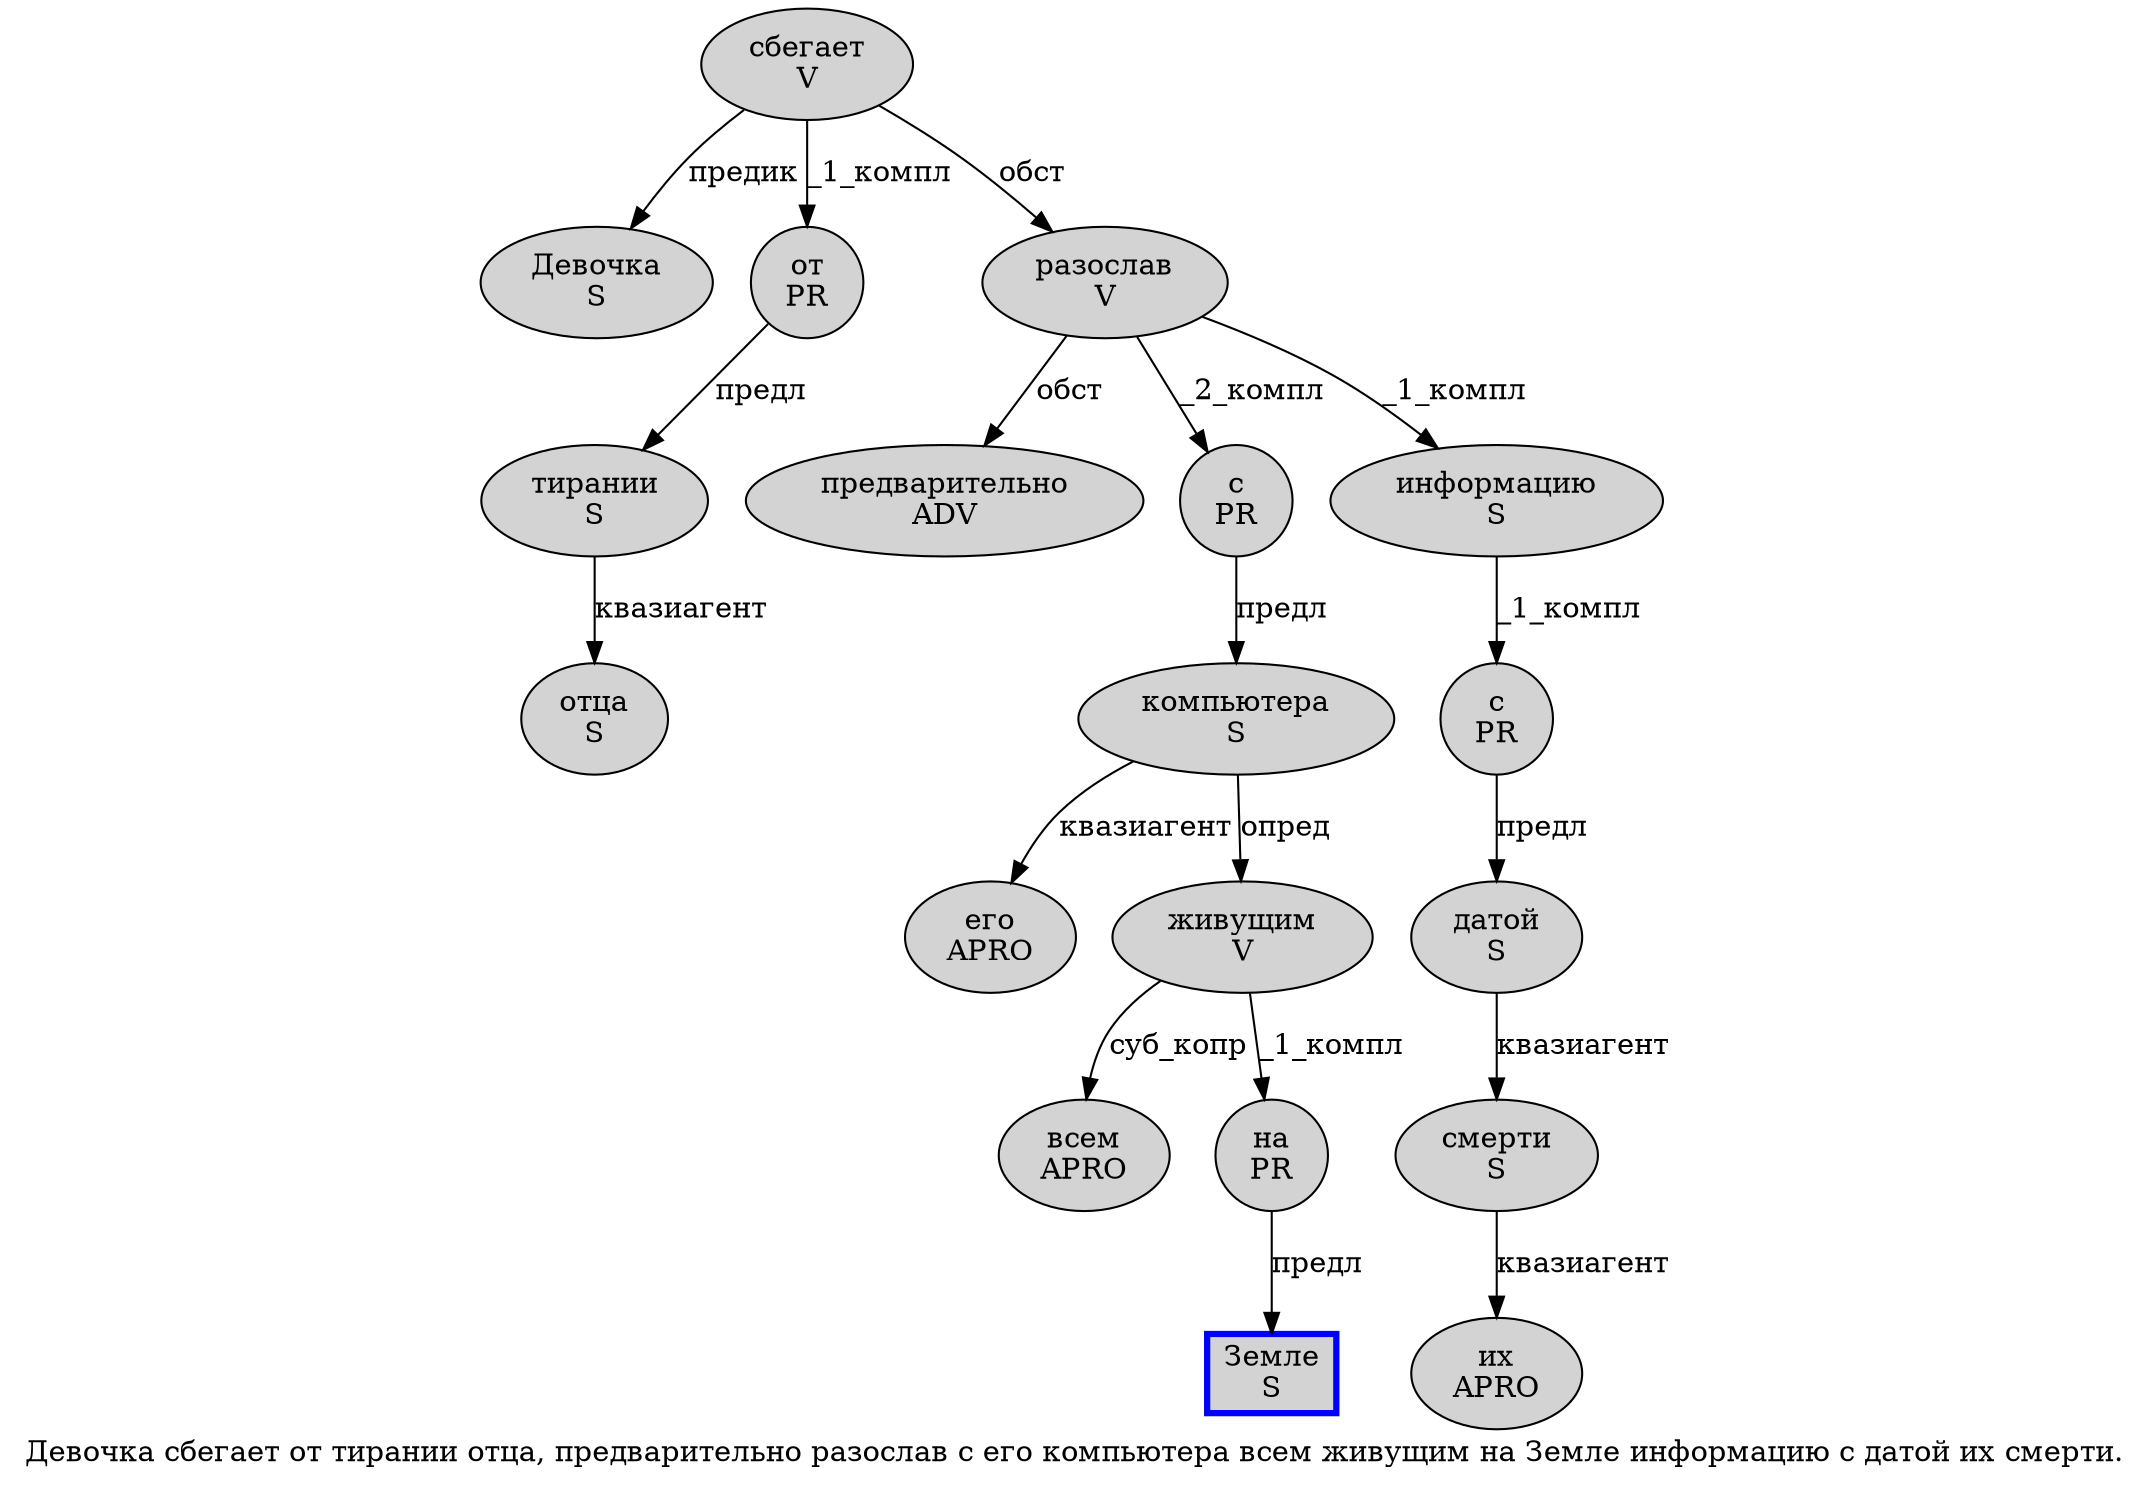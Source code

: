 digraph SENTENCE_781 {
	graph [label="Девочка сбегает от тирании отца, предварительно разослав с его компьютера всем живущим на Земле информацию с датой их смерти."]
	node [style=filled]
		0 [label="Девочка
S" color="" fillcolor=lightgray penwidth=1 shape=ellipse]
		1 [label="сбегает
V" color="" fillcolor=lightgray penwidth=1 shape=ellipse]
		2 [label="от
PR" color="" fillcolor=lightgray penwidth=1 shape=ellipse]
		3 [label="тирании
S" color="" fillcolor=lightgray penwidth=1 shape=ellipse]
		4 [label="отца
S" color="" fillcolor=lightgray penwidth=1 shape=ellipse]
		6 [label="предварительно
ADV" color="" fillcolor=lightgray penwidth=1 shape=ellipse]
		7 [label="разослав
V" color="" fillcolor=lightgray penwidth=1 shape=ellipse]
		8 [label="с
PR" color="" fillcolor=lightgray penwidth=1 shape=ellipse]
		9 [label="его
APRO" color="" fillcolor=lightgray penwidth=1 shape=ellipse]
		10 [label="компьютера
S" color="" fillcolor=lightgray penwidth=1 shape=ellipse]
		11 [label="всем
APRO" color="" fillcolor=lightgray penwidth=1 shape=ellipse]
		12 [label="живущим
V" color="" fillcolor=lightgray penwidth=1 shape=ellipse]
		13 [label="на
PR" color="" fillcolor=lightgray penwidth=1 shape=ellipse]
		14 [label="Земле
S" color=blue fillcolor=lightgray penwidth=3 shape=box]
		15 [label="информацию
S" color="" fillcolor=lightgray penwidth=1 shape=ellipse]
		16 [label="с
PR" color="" fillcolor=lightgray penwidth=1 shape=ellipse]
		17 [label="датой
S" color="" fillcolor=lightgray penwidth=1 shape=ellipse]
		18 [label="их
APRO" color="" fillcolor=lightgray penwidth=1 shape=ellipse]
		19 [label="смерти
S" color="" fillcolor=lightgray penwidth=1 shape=ellipse]
			15 -> 16 [label="_1_компл"]
			2 -> 3 [label="предл"]
			13 -> 14 [label="предл"]
			1 -> 0 [label="предик"]
			1 -> 2 [label="_1_компл"]
			1 -> 7 [label="обст"]
			10 -> 9 [label="квазиагент"]
			10 -> 12 [label="опред"]
			8 -> 10 [label="предл"]
			12 -> 11 [label="суб_копр"]
			12 -> 13 [label="_1_компл"]
			3 -> 4 [label="квазиагент"]
			19 -> 18 [label="квазиагент"]
			17 -> 19 [label="квазиагент"]
			16 -> 17 [label="предл"]
			7 -> 6 [label="обст"]
			7 -> 8 [label="_2_компл"]
			7 -> 15 [label="_1_компл"]
}